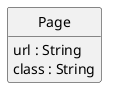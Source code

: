 @startuml
hide circle
hide empty methods

class Page {
    url : String
    class : String
}
@enduml